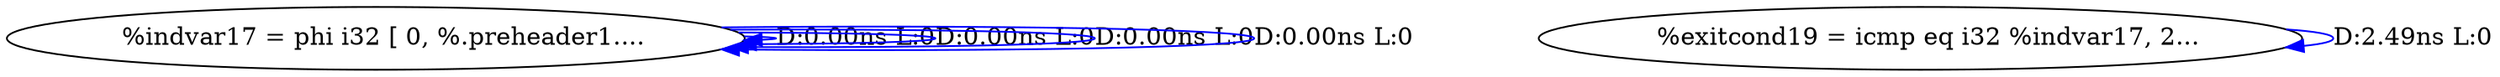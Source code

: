 digraph {
Node0x310cd10[label="  %indvar17 = phi i32 [ 0, %.preheader1...."];
Node0x310cd10 -> Node0x310cd10[label="D:0.00ns L:0",color=blue];
Node0x310cd10 -> Node0x310cd10[label="D:0.00ns L:0",color=blue];
Node0x310cd10 -> Node0x310cd10[label="D:0.00ns L:0",color=blue];
Node0x310cd10 -> Node0x310cd10[label="D:0.00ns L:0",color=blue];
Node0x310cdf0[label="  %exitcond19 = icmp eq i32 %indvar17, 2..."];
Node0x310cdf0 -> Node0x310cdf0[label="D:2.49ns L:0",color=blue];
}
